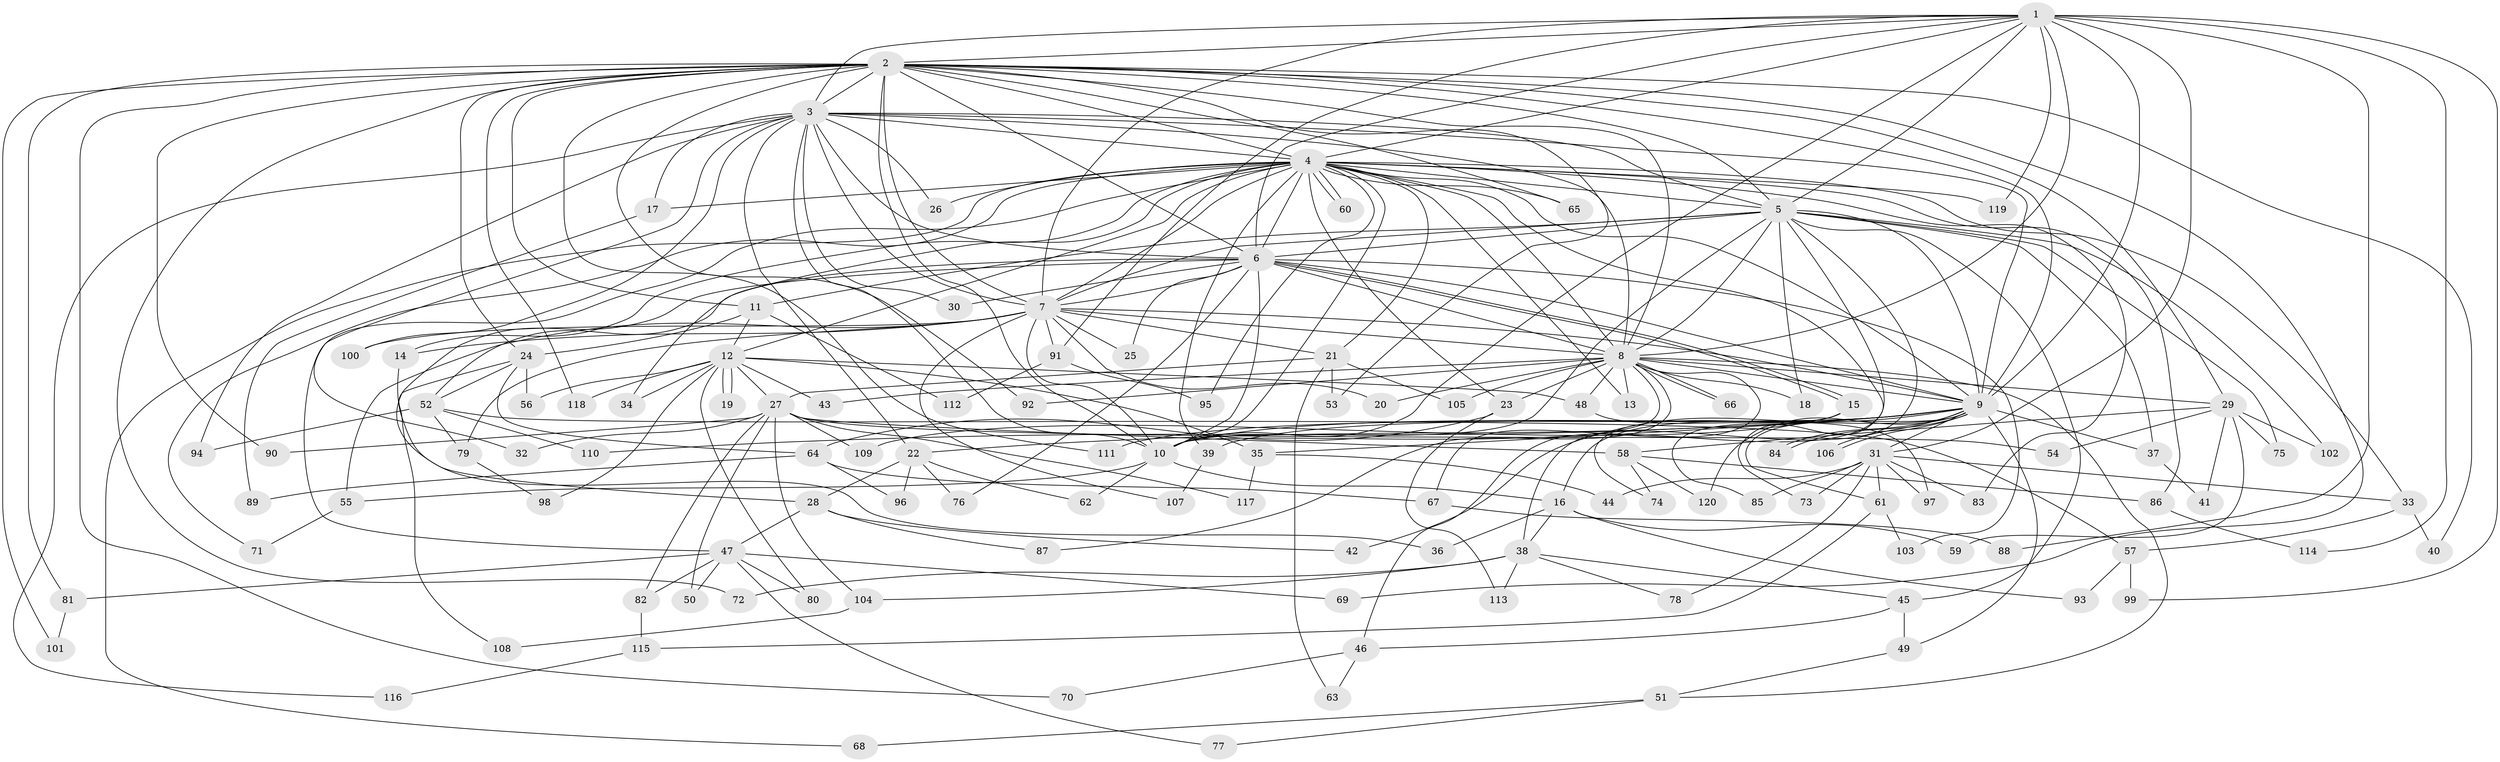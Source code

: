 // coarse degree distribution, {20: 0.010638297872340425, 22: 0.010638297872340425, 15: 0.010638297872340425, 26: 0.02127659574468085, 18: 0.010638297872340425, 16: 0.010638297872340425, 25: 0.010638297872340425, 8: 0.031914893617021274, 11: 0.02127659574468085, 2: 0.6170212765957447, 4: 0.06382978723404255, 6: 0.02127659574468085, 9: 0.010638297872340425, 12: 0.010638297872340425, 3: 0.11702127659574468, 5: 0.02127659574468085}
// Generated by graph-tools (version 1.1) at 2025/41/03/06/25 10:41:40]
// undirected, 120 vertices, 265 edges
graph export_dot {
graph [start="1"]
  node [color=gray90,style=filled];
  1;
  2;
  3;
  4;
  5;
  6;
  7;
  8;
  9;
  10;
  11;
  12;
  13;
  14;
  15;
  16;
  17;
  18;
  19;
  20;
  21;
  22;
  23;
  24;
  25;
  26;
  27;
  28;
  29;
  30;
  31;
  32;
  33;
  34;
  35;
  36;
  37;
  38;
  39;
  40;
  41;
  42;
  43;
  44;
  45;
  46;
  47;
  48;
  49;
  50;
  51;
  52;
  53;
  54;
  55;
  56;
  57;
  58;
  59;
  60;
  61;
  62;
  63;
  64;
  65;
  66;
  67;
  68;
  69;
  70;
  71;
  72;
  73;
  74;
  75;
  76;
  77;
  78;
  79;
  80;
  81;
  82;
  83;
  84;
  85;
  86;
  87;
  88;
  89;
  90;
  91;
  92;
  93;
  94;
  95;
  96;
  97;
  98;
  99;
  100;
  101;
  102;
  103;
  104;
  105;
  106;
  107;
  108;
  109;
  110;
  111;
  112;
  113;
  114;
  115;
  116;
  117;
  118;
  119;
  120;
  1 -- 2;
  1 -- 3;
  1 -- 4;
  1 -- 5;
  1 -- 6;
  1 -- 7;
  1 -- 8;
  1 -- 9;
  1 -- 10;
  1 -- 31;
  1 -- 88;
  1 -- 91;
  1 -- 99;
  1 -- 114;
  1 -- 119;
  2 -- 3;
  2 -- 4;
  2 -- 5;
  2 -- 6;
  2 -- 7;
  2 -- 8;
  2 -- 9;
  2 -- 10;
  2 -- 11;
  2 -- 24;
  2 -- 29;
  2 -- 40;
  2 -- 53;
  2 -- 65;
  2 -- 69;
  2 -- 70;
  2 -- 72;
  2 -- 81;
  2 -- 90;
  2 -- 92;
  2 -- 101;
  2 -- 111;
  2 -- 118;
  3 -- 4;
  3 -- 5;
  3 -- 6;
  3 -- 7;
  3 -- 8;
  3 -- 9;
  3 -- 10;
  3 -- 17;
  3 -- 22;
  3 -- 26;
  3 -- 30;
  3 -- 32;
  3 -- 94;
  3 -- 100;
  3 -- 116;
  4 -- 5;
  4 -- 6;
  4 -- 7;
  4 -- 8;
  4 -- 9;
  4 -- 10;
  4 -- 12;
  4 -- 13;
  4 -- 14;
  4 -- 17;
  4 -- 21;
  4 -- 23;
  4 -- 26;
  4 -- 33;
  4 -- 34;
  4 -- 39;
  4 -- 47;
  4 -- 60;
  4 -- 60;
  4 -- 65;
  4 -- 68;
  4 -- 71;
  4 -- 73;
  4 -- 83;
  4 -- 86;
  4 -- 95;
  4 -- 119;
  5 -- 6;
  5 -- 7;
  5 -- 8;
  5 -- 9;
  5 -- 10;
  5 -- 11;
  5 -- 18;
  5 -- 37;
  5 -- 38;
  5 -- 45;
  5 -- 46;
  5 -- 75;
  5 -- 102;
  6 -- 7;
  6 -- 8;
  6 -- 9;
  6 -- 10;
  6 -- 15;
  6 -- 15;
  6 -- 25;
  6 -- 28;
  6 -- 30;
  6 -- 52;
  6 -- 76;
  6 -- 103;
  7 -- 8;
  7 -- 9;
  7 -- 10;
  7 -- 14;
  7 -- 20;
  7 -- 21;
  7 -- 25;
  7 -- 55;
  7 -- 79;
  7 -- 91;
  7 -- 100;
  7 -- 107;
  8 -- 9;
  8 -- 10;
  8 -- 13;
  8 -- 18;
  8 -- 20;
  8 -- 23;
  8 -- 29;
  8 -- 43;
  8 -- 48;
  8 -- 51;
  8 -- 66;
  8 -- 66;
  8 -- 67;
  8 -- 87;
  8 -- 92;
  8 -- 105;
  9 -- 10;
  9 -- 16;
  9 -- 22;
  9 -- 31;
  9 -- 35;
  9 -- 37;
  9 -- 39;
  9 -- 42;
  9 -- 49;
  9 -- 61;
  9 -- 84;
  9 -- 84;
  9 -- 106;
  9 -- 106;
  9 -- 110;
  9 -- 111;
  9 -- 120;
  10 -- 16;
  10 -- 55;
  10 -- 62;
  11 -- 12;
  11 -- 24;
  11 -- 112;
  12 -- 19;
  12 -- 19;
  12 -- 27;
  12 -- 34;
  12 -- 35;
  12 -- 43;
  12 -- 48;
  12 -- 56;
  12 -- 80;
  12 -- 98;
  12 -- 118;
  14 -- 36;
  15 -- 74;
  15 -- 85;
  15 -- 109;
  16 -- 36;
  16 -- 38;
  16 -- 59;
  16 -- 93;
  17 -- 89;
  21 -- 27;
  21 -- 53;
  21 -- 63;
  21 -- 105;
  22 -- 28;
  22 -- 62;
  22 -- 76;
  22 -- 96;
  23 -- 64;
  23 -- 113;
  24 -- 52;
  24 -- 56;
  24 -- 64;
  24 -- 108;
  27 -- 32;
  27 -- 50;
  27 -- 54;
  27 -- 58;
  27 -- 82;
  27 -- 90;
  27 -- 104;
  27 -- 109;
  27 -- 117;
  28 -- 42;
  28 -- 47;
  28 -- 87;
  29 -- 41;
  29 -- 54;
  29 -- 58;
  29 -- 59;
  29 -- 75;
  29 -- 102;
  31 -- 33;
  31 -- 44;
  31 -- 61;
  31 -- 73;
  31 -- 78;
  31 -- 83;
  31 -- 85;
  31 -- 97;
  33 -- 40;
  33 -- 57;
  35 -- 44;
  35 -- 117;
  37 -- 41;
  38 -- 45;
  38 -- 72;
  38 -- 78;
  38 -- 104;
  38 -- 113;
  39 -- 107;
  45 -- 46;
  45 -- 49;
  46 -- 63;
  46 -- 70;
  47 -- 50;
  47 -- 69;
  47 -- 77;
  47 -- 80;
  47 -- 81;
  47 -- 82;
  48 -- 97;
  49 -- 51;
  51 -- 68;
  51 -- 77;
  52 -- 57;
  52 -- 79;
  52 -- 94;
  52 -- 110;
  55 -- 71;
  57 -- 93;
  57 -- 99;
  58 -- 74;
  58 -- 86;
  58 -- 120;
  61 -- 103;
  61 -- 115;
  64 -- 67;
  64 -- 89;
  64 -- 96;
  67 -- 88;
  79 -- 98;
  81 -- 101;
  82 -- 115;
  86 -- 114;
  91 -- 95;
  91 -- 112;
  104 -- 108;
  115 -- 116;
}
